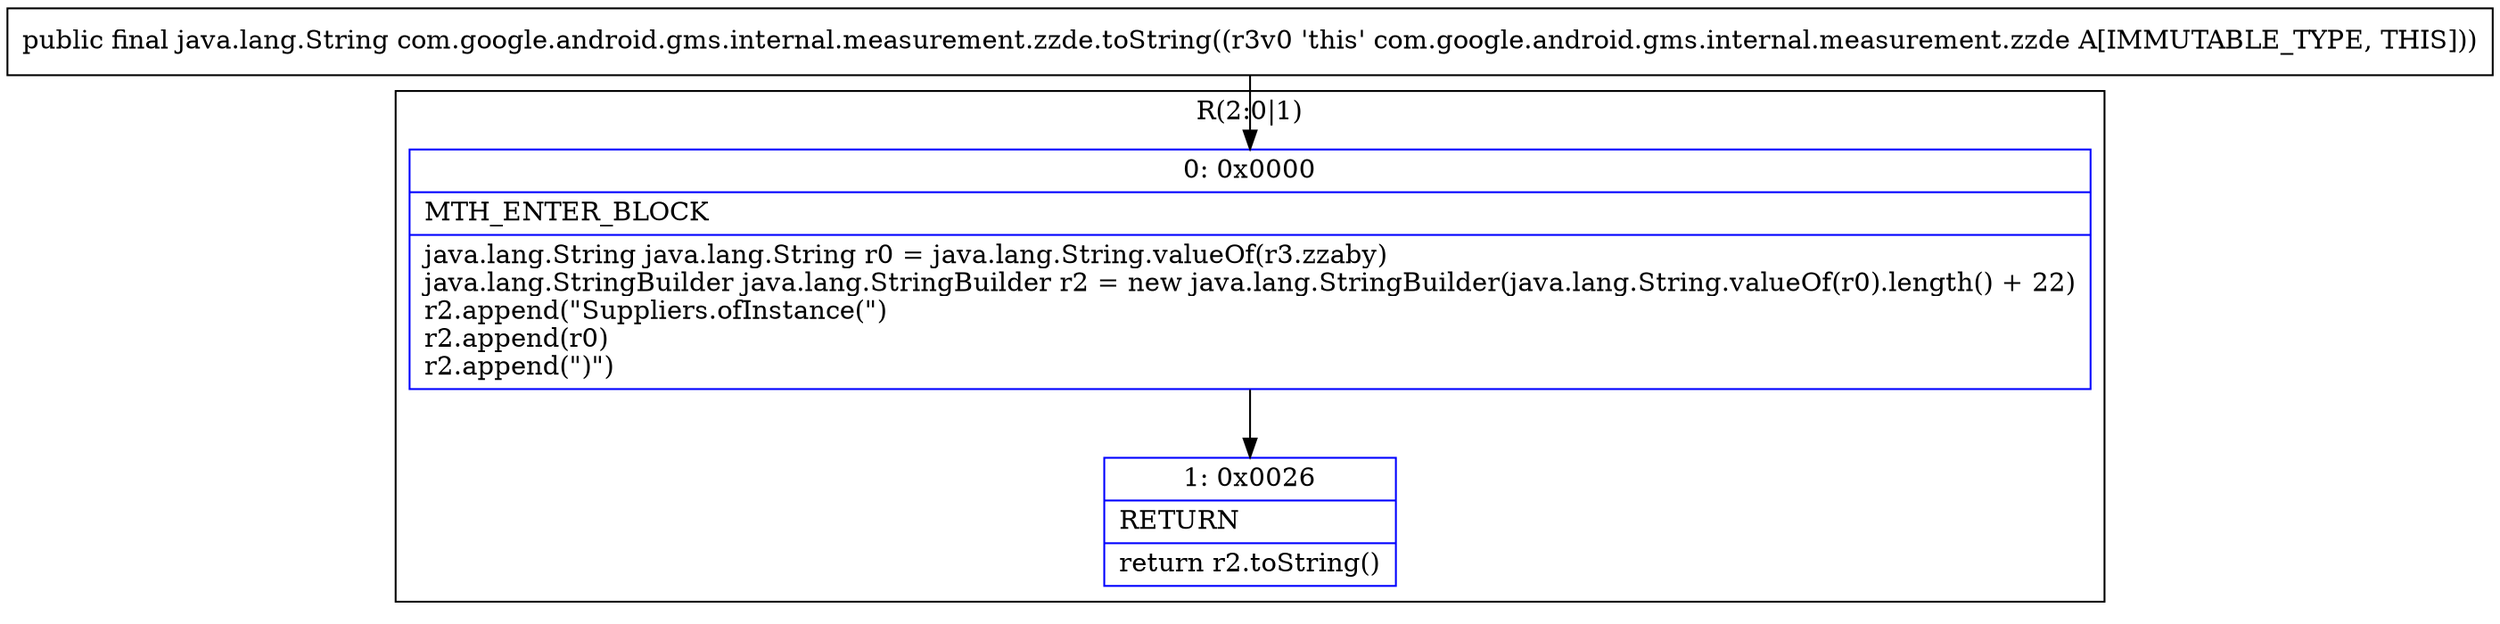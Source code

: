 digraph "CFG forcom.google.android.gms.internal.measurement.zzde.toString()Ljava\/lang\/String;" {
subgraph cluster_Region_812130136 {
label = "R(2:0|1)";
node [shape=record,color=blue];
Node_0 [shape=record,label="{0\:\ 0x0000|MTH_ENTER_BLOCK\l|java.lang.String java.lang.String r0 = java.lang.String.valueOf(r3.zzaby)\ljava.lang.StringBuilder java.lang.StringBuilder r2 = new java.lang.StringBuilder(java.lang.String.valueOf(r0).length() + 22)\lr2.append(\"Suppliers.ofInstance(\")\lr2.append(r0)\lr2.append(\")\")\l}"];
Node_1 [shape=record,label="{1\:\ 0x0026|RETURN\l|return r2.toString()\l}"];
}
MethodNode[shape=record,label="{public final java.lang.String com.google.android.gms.internal.measurement.zzde.toString((r3v0 'this' com.google.android.gms.internal.measurement.zzde A[IMMUTABLE_TYPE, THIS])) }"];
MethodNode -> Node_0;
Node_0 -> Node_1;
}

